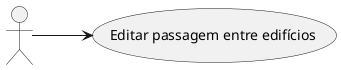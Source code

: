 @startuml
'https://plantuml.com/use-case-diagram
left to right direction
" " as nobody

nobody --> (Editar passagem entre edifícios)

@enduml
